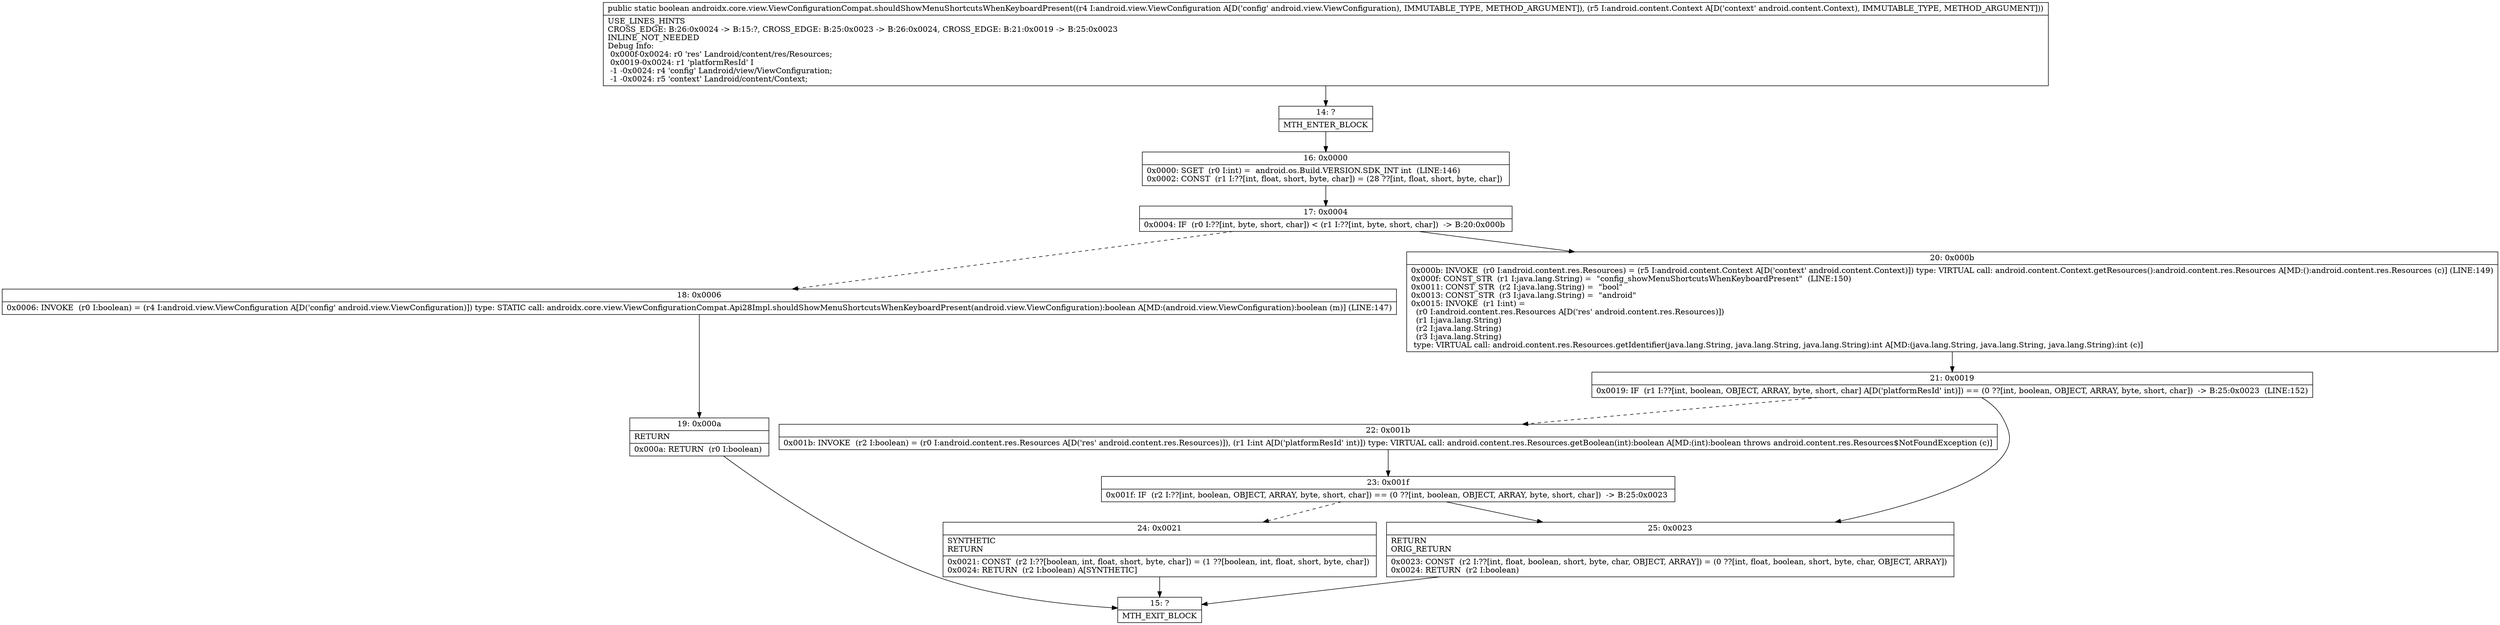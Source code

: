 digraph "CFG forandroidx.core.view.ViewConfigurationCompat.shouldShowMenuShortcutsWhenKeyboardPresent(Landroid\/view\/ViewConfiguration;Landroid\/content\/Context;)Z" {
Node_14 [shape=record,label="{14\:\ ?|MTH_ENTER_BLOCK\l}"];
Node_16 [shape=record,label="{16\:\ 0x0000|0x0000: SGET  (r0 I:int) =  android.os.Build.VERSION.SDK_INT int  (LINE:146)\l0x0002: CONST  (r1 I:??[int, float, short, byte, char]) = (28 ??[int, float, short, byte, char]) \l}"];
Node_17 [shape=record,label="{17\:\ 0x0004|0x0004: IF  (r0 I:??[int, byte, short, char]) \< (r1 I:??[int, byte, short, char])  \-\> B:20:0x000b \l}"];
Node_18 [shape=record,label="{18\:\ 0x0006|0x0006: INVOKE  (r0 I:boolean) = (r4 I:android.view.ViewConfiguration A[D('config' android.view.ViewConfiguration)]) type: STATIC call: androidx.core.view.ViewConfigurationCompat.Api28Impl.shouldShowMenuShortcutsWhenKeyboardPresent(android.view.ViewConfiguration):boolean A[MD:(android.view.ViewConfiguration):boolean (m)] (LINE:147)\l}"];
Node_19 [shape=record,label="{19\:\ 0x000a|RETURN\l|0x000a: RETURN  (r0 I:boolean) \l}"];
Node_15 [shape=record,label="{15\:\ ?|MTH_EXIT_BLOCK\l}"];
Node_20 [shape=record,label="{20\:\ 0x000b|0x000b: INVOKE  (r0 I:android.content.res.Resources) = (r5 I:android.content.Context A[D('context' android.content.Context)]) type: VIRTUAL call: android.content.Context.getResources():android.content.res.Resources A[MD:():android.content.res.Resources (c)] (LINE:149)\l0x000f: CONST_STR  (r1 I:java.lang.String) =  \"config_showMenuShortcutsWhenKeyboardPresent\"  (LINE:150)\l0x0011: CONST_STR  (r2 I:java.lang.String) =  \"bool\" \l0x0013: CONST_STR  (r3 I:java.lang.String) =  \"android\" \l0x0015: INVOKE  (r1 I:int) = \l  (r0 I:android.content.res.Resources A[D('res' android.content.res.Resources)])\l  (r1 I:java.lang.String)\l  (r2 I:java.lang.String)\l  (r3 I:java.lang.String)\l type: VIRTUAL call: android.content.res.Resources.getIdentifier(java.lang.String, java.lang.String, java.lang.String):int A[MD:(java.lang.String, java.lang.String, java.lang.String):int (c)]\l}"];
Node_21 [shape=record,label="{21\:\ 0x0019|0x0019: IF  (r1 I:??[int, boolean, OBJECT, ARRAY, byte, short, char] A[D('platformResId' int)]) == (0 ??[int, boolean, OBJECT, ARRAY, byte, short, char])  \-\> B:25:0x0023  (LINE:152)\l}"];
Node_22 [shape=record,label="{22\:\ 0x001b|0x001b: INVOKE  (r2 I:boolean) = (r0 I:android.content.res.Resources A[D('res' android.content.res.Resources)]), (r1 I:int A[D('platformResId' int)]) type: VIRTUAL call: android.content.res.Resources.getBoolean(int):boolean A[MD:(int):boolean throws android.content.res.Resources$NotFoundException (c)]\l}"];
Node_23 [shape=record,label="{23\:\ 0x001f|0x001f: IF  (r2 I:??[int, boolean, OBJECT, ARRAY, byte, short, char]) == (0 ??[int, boolean, OBJECT, ARRAY, byte, short, char])  \-\> B:25:0x0023 \l}"];
Node_24 [shape=record,label="{24\:\ 0x0021|SYNTHETIC\lRETURN\l|0x0021: CONST  (r2 I:??[boolean, int, float, short, byte, char]) = (1 ??[boolean, int, float, short, byte, char]) \l0x0024: RETURN  (r2 I:boolean) A[SYNTHETIC]\l}"];
Node_25 [shape=record,label="{25\:\ 0x0023|RETURN\lORIG_RETURN\l|0x0023: CONST  (r2 I:??[int, float, boolean, short, byte, char, OBJECT, ARRAY]) = (0 ??[int, float, boolean, short, byte, char, OBJECT, ARRAY]) \l0x0024: RETURN  (r2 I:boolean) \l}"];
MethodNode[shape=record,label="{public static boolean androidx.core.view.ViewConfigurationCompat.shouldShowMenuShortcutsWhenKeyboardPresent((r4 I:android.view.ViewConfiguration A[D('config' android.view.ViewConfiguration), IMMUTABLE_TYPE, METHOD_ARGUMENT]), (r5 I:android.content.Context A[D('context' android.content.Context), IMMUTABLE_TYPE, METHOD_ARGUMENT]))  | USE_LINES_HINTS\lCROSS_EDGE: B:26:0x0024 \-\> B:15:?, CROSS_EDGE: B:25:0x0023 \-\> B:26:0x0024, CROSS_EDGE: B:21:0x0019 \-\> B:25:0x0023\lINLINE_NOT_NEEDED\lDebug Info:\l  0x000f\-0x0024: r0 'res' Landroid\/content\/res\/Resources;\l  0x0019\-0x0024: r1 'platformResId' I\l  \-1 \-0x0024: r4 'config' Landroid\/view\/ViewConfiguration;\l  \-1 \-0x0024: r5 'context' Landroid\/content\/Context;\l}"];
MethodNode -> Node_14;Node_14 -> Node_16;
Node_16 -> Node_17;
Node_17 -> Node_18[style=dashed];
Node_17 -> Node_20;
Node_18 -> Node_19;
Node_19 -> Node_15;
Node_20 -> Node_21;
Node_21 -> Node_22[style=dashed];
Node_21 -> Node_25;
Node_22 -> Node_23;
Node_23 -> Node_24[style=dashed];
Node_23 -> Node_25;
Node_24 -> Node_15;
Node_25 -> Node_15;
}

